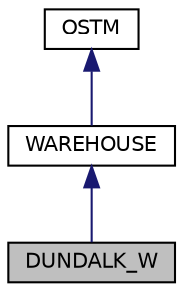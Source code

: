 digraph "DUNDALK_W"
{
  edge [fontname="Helvetica",fontsize="10",labelfontname="Helvetica",labelfontsize="10"];
  node [fontname="Helvetica",fontsize="10",shape=record];
  Node1 [label="DUNDALK_W",height=0.2,width=0.4,color="black", fillcolor="grey75", style="filled", fontcolor="black"];
  Node2 -> Node1 [dir="back",color="midnightblue",fontsize="10",style="solid"];
  Node2 [label="WAREHOUSE",height=0.2,width=0.4,color="black", fillcolor="white", style="filled",URL="$class_w_a_r_e_h_o_u_s_e.html"];
  Node3 -> Node2 [dir="back",color="midnightblue",fontsize="10",style="solid"];
  Node3 [label="OSTM",height=0.2,width=0.4,color="black", fillcolor="white", style="filled",URL="$class_o_s_t_m.html"];
}
